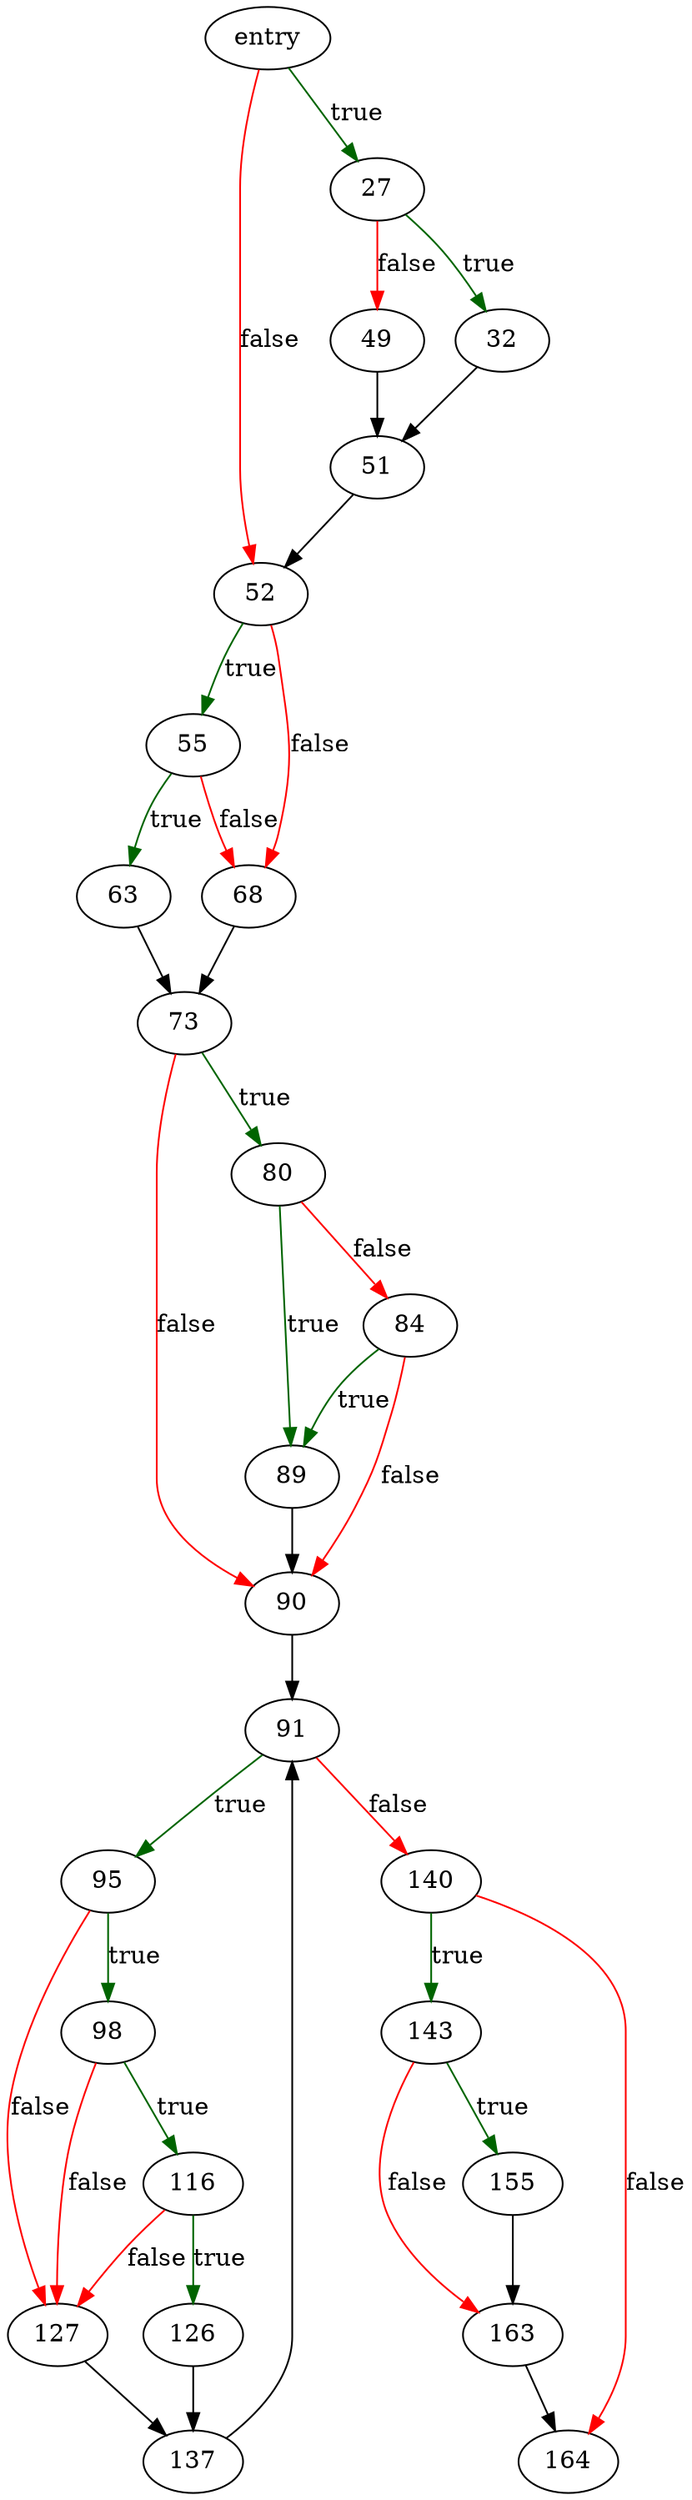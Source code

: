 digraph "sqlite3GenerateIndexKey" {
	// Node definitions.
	8 [label=entry];
	27;
	32;
	49;
	51;
	52;
	55;
	63;
	68;
	73;
	80;
	84;
	89;
	90;
	91;
	95;
	98;
	116;
	126;
	127;
	137;
	140;
	143;
	155;
	163;
	164;

	// Edge definitions.
	8 -> 27 [
		color=darkgreen
		label=true
	];
	8 -> 52 [
		color=red
		label=false
	];
	27 -> 32 [
		color=darkgreen
		label=true
	];
	27 -> 49 [
		color=red
		label=false
	];
	32 -> 51;
	49 -> 51;
	51 -> 52;
	52 -> 55 [
		color=darkgreen
		label=true
	];
	52 -> 68 [
		color=red
		label=false
	];
	55 -> 63 [
		color=darkgreen
		label=true
	];
	55 -> 68 [
		color=red
		label=false
	];
	63 -> 73;
	68 -> 73;
	73 -> 80 [
		color=darkgreen
		label=true
	];
	73 -> 90 [
		color=red
		label=false
	];
	80 -> 84 [
		color=red
		label=false
	];
	80 -> 89 [
		color=darkgreen
		label=true
	];
	84 -> 89 [
		color=darkgreen
		label=true
	];
	84 -> 90 [
		color=red
		label=false
	];
	89 -> 90;
	90 -> 91;
	91 -> 95 [
		color=darkgreen
		label=true
	];
	91 -> 140 [
		color=red
		label=false
	];
	95 -> 98 [
		color=darkgreen
		label=true
	];
	95 -> 127 [
		color=red
		label=false
	];
	98 -> 116 [
		color=darkgreen
		label=true
	];
	98 -> 127 [
		color=red
		label=false
	];
	116 -> 126 [
		color=darkgreen
		label=true
	];
	116 -> 127 [
		color=red
		label=false
	];
	126 -> 137;
	127 -> 137;
	137 -> 91;
	140 -> 143 [
		color=darkgreen
		label=true
	];
	140 -> 164 [
		color=red
		label=false
	];
	143 -> 155 [
		color=darkgreen
		label=true
	];
	143 -> 163 [
		color=red
		label=false
	];
	155 -> 163;
	163 -> 164;
}